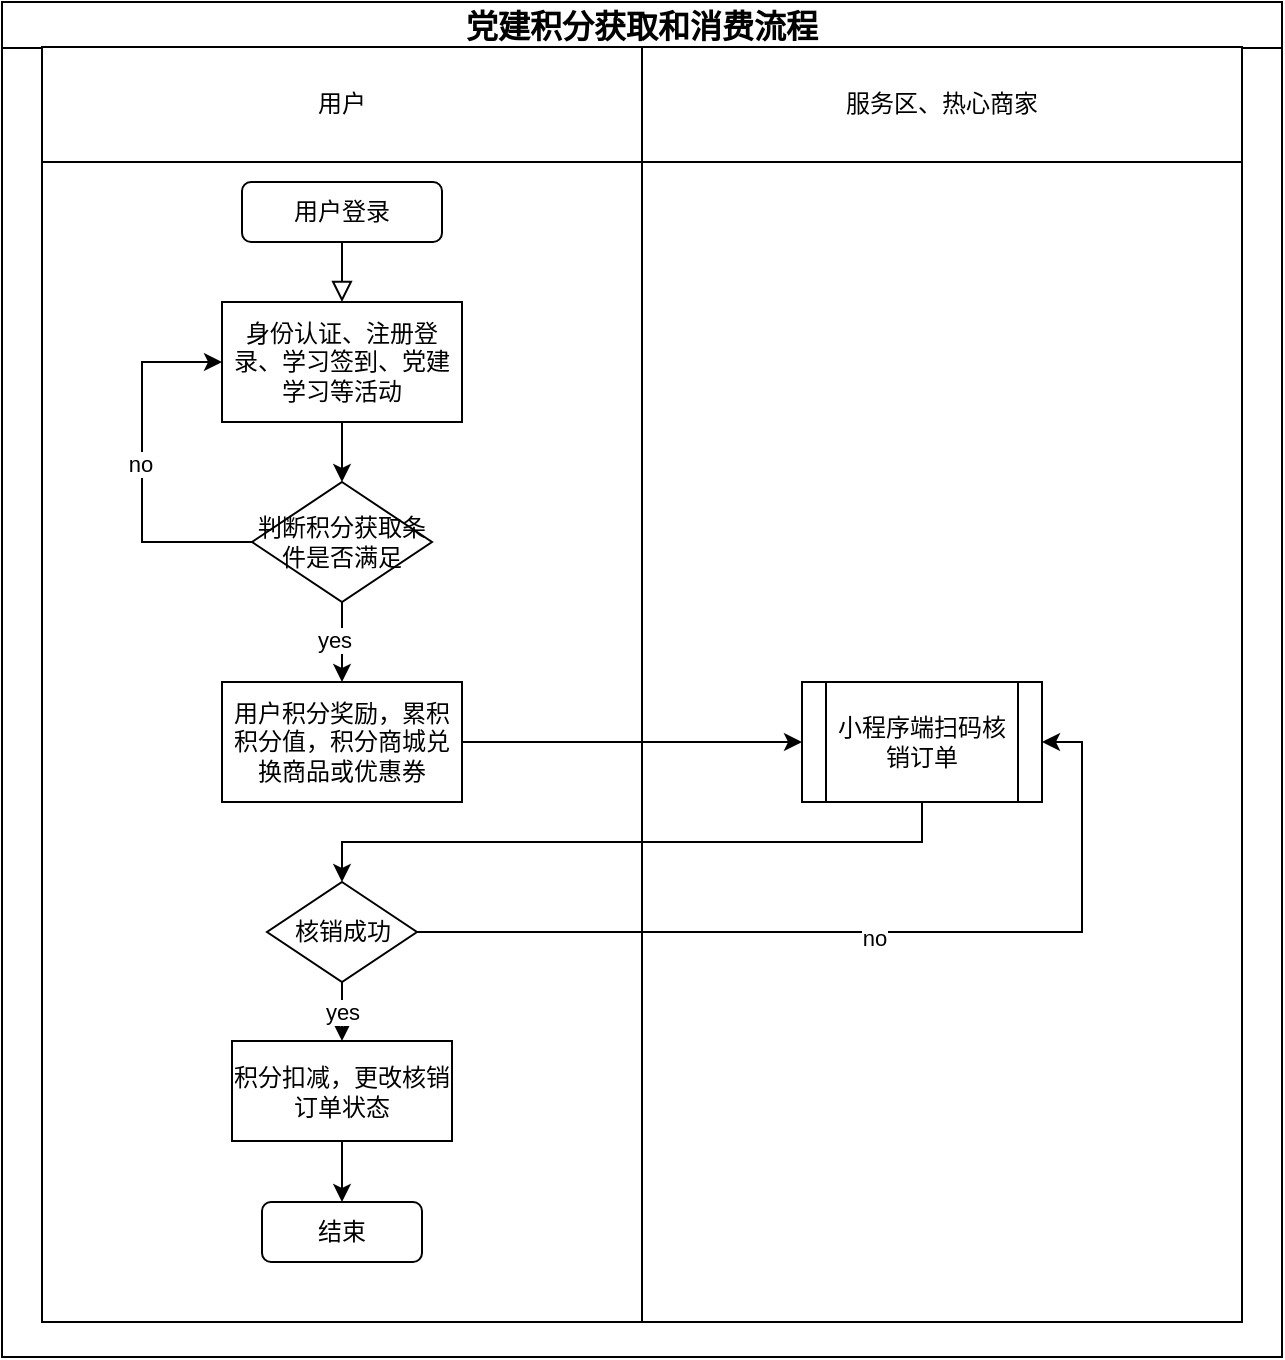 <mxfile version="28.0.1" pages="2">
  <diagram id="C5RBs43oDa-KdzZeNtuy" name="Page-1">
    <mxGraphModel dx="1240" dy="697" grid="1" gridSize="10" guides="1" tooltips="1" connect="1" arrows="1" fold="1" page="1" pageScale="1" pageWidth="827" pageHeight="1169" math="0" shadow="0">
      <root>
        <mxCell id="WIyWlLk6GJQsqaUBKTNV-0" />
        <mxCell id="WIyWlLk6GJQsqaUBKTNV-1" parent="WIyWlLk6GJQsqaUBKTNV-0" />
        <mxCell id="KCkPADtTCZ_rkdT2uJ9H-2" value="&lt;font style=&quot;font-size: 16px;&quot;&gt;党建积分获取和消费流程&lt;/font&gt;" style="swimlane;whiteSpace=wrap;html=1;" vertex="1" parent="WIyWlLk6GJQsqaUBKTNV-1">
          <mxGeometry x="320" y="40" width="640" height="677.5" as="geometry" />
        </mxCell>
        <mxCell id="KCkPADtTCZ_rkdT2uJ9H-3" value="用户" style="rounded=0;whiteSpace=wrap;html=1;" vertex="1" parent="KCkPADtTCZ_rkdT2uJ9H-2">
          <mxGeometry x="20" y="22.5" width="300" height="57.5" as="geometry" />
        </mxCell>
        <mxCell id="KCkPADtTCZ_rkdT2uJ9H-4" value="服务区、热心商家" style="rounded=0;whiteSpace=wrap;html=1;" vertex="1" parent="KCkPADtTCZ_rkdT2uJ9H-2">
          <mxGeometry x="320" y="22.5" width="300" height="57.5" as="geometry" />
        </mxCell>
        <mxCell id="KCkPADtTCZ_rkdT2uJ9H-5" value="" style="rounded=0;whiteSpace=wrap;html=1;" vertex="1" parent="KCkPADtTCZ_rkdT2uJ9H-2">
          <mxGeometry x="20" y="80" width="300" height="580" as="geometry" />
        </mxCell>
        <mxCell id="KCkPADtTCZ_rkdT2uJ9H-6" value="" style="rounded=0;whiteSpace=wrap;html=1;" vertex="1" parent="KCkPADtTCZ_rkdT2uJ9H-2">
          <mxGeometry x="320" y="80" width="300" height="580" as="geometry" />
        </mxCell>
        <mxCell id="WIyWlLk6GJQsqaUBKTNV-2" value="" style="rounded=0;html=1;jettySize=auto;orthogonalLoop=1;fontSize=11;endArrow=block;endFill=0;endSize=8;strokeWidth=1;shadow=0;labelBackgroundColor=none;edgeStyle=orthogonalEdgeStyle;entryX=0.5;entryY=0;entryDx=0;entryDy=0;" parent="KCkPADtTCZ_rkdT2uJ9H-2" source="WIyWlLk6GJQsqaUBKTNV-3" target="ZTDsinw6wsql2p8PFBgf-0" edge="1">
          <mxGeometry relative="1" as="geometry">
            <mxPoint x="170" y="180" as="targetPoint" />
          </mxGeometry>
        </mxCell>
        <mxCell id="WIyWlLk6GJQsqaUBKTNV-3" value="用户登录" style="rounded=1;whiteSpace=wrap;html=1;fontSize=12;glass=0;strokeWidth=1;shadow=0;" parent="KCkPADtTCZ_rkdT2uJ9H-2" vertex="1">
          <mxGeometry x="120" y="90" width="100" height="30" as="geometry" />
        </mxCell>
        <mxCell id="ZTDsinw6wsql2p8PFBgf-6" style="edgeStyle=orthogonalEdgeStyle;rounded=0;orthogonalLoop=1;jettySize=auto;html=1;exitX=0.5;exitY=1;exitDx=0;exitDy=0;entryX=0.5;entryY=0;entryDx=0;entryDy=0;" edge="1" parent="KCkPADtTCZ_rkdT2uJ9H-2" source="ZTDsinw6wsql2p8PFBgf-0" target="ZTDsinw6wsql2p8PFBgf-5">
          <mxGeometry relative="1" as="geometry" />
        </mxCell>
        <mxCell id="ZTDsinw6wsql2p8PFBgf-0" value="身份认证、注册登录、学习签到、党建学习等活动" style="rounded=0;whiteSpace=wrap;html=1;" vertex="1" parent="KCkPADtTCZ_rkdT2uJ9H-2">
          <mxGeometry x="110" y="150" width="120" height="60" as="geometry" />
        </mxCell>
        <mxCell id="ZTDsinw6wsql2p8PFBgf-7" style="edgeStyle=orthogonalEdgeStyle;rounded=0;orthogonalLoop=1;jettySize=auto;html=1;exitX=0.5;exitY=1;exitDx=0;exitDy=0;entryX=0.5;entryY=0;entryDx=0;entryDy=0;" edge="1" parent="KCkPADtTCZ_rkdT2uJ9H-2" source="ZTDsinw6wsql2p8PFBgf-5" target="ZTDsinw6wsql2p8PFBgf-9">
          <mxGeometry relative="1" as="geometry">
            <mxPoint x="170" y="370" as="targetPoint" />
          </mxGeometry>
        </mxCell>
        <mxCell id="ZTDsinw6wsql2p8PFBgf-8" value="yes" style="edgeLabel;html=1;align=center;verticalAlign=middle;resizable=0;points=[];" vertex="1" connectable="0" parent="ZTDsinw6wsql2p8PFBgf-7">
          <mxGeometry x="-0.05" y="-4" relative="1" as="geometry">
            <mxPoint as="offset" />
          </mxGeometry>
        </mxCell>
        <mxCell id="ZTDsinw6wsql2p8PFBgf-10" style="edgeStyle=orthogonalEdgeStyle;rounded=0;orthogonalLoop=1;jettySize=auto;html=1;exitX=0;exitY=0.5;exitDx=0;exitDy=0;entryX=0;entryY=0.5;entryDx=0;entryDy=0;" edge="1" parent="KCkPADtTCZ_rkdT2uJ9H-2" source="ZTDsinw6wsql2p8PFBgf-5" target="ZTDsinw6wsql2p8PFBgf-0">
          <mxGeometry relative="1" as="geometry">
            <Array as="points">
              <mxPoint x="70" y="270" />
              <mxPoint x="70" y="180" />
            </Array>
          </mxGeometry>
        </mxCell>
        <mxCell id="ZTDsinw6wsql2p8PFBgf-11" value="no" style="edgeLabel;html=1;align=center;verticalAlign=middle;resizable=0;points=[];" vertex="1" connectable="0" parent="ZTDsinw6wsql2p8PFBgf-10">
          <mxGeometry x="0.02" y="1" relative="1" as="geometry">
            <mxPoint as="offset" />
          </mxGeometry>
        </mxCell>
        <mxCell id="ZTDsinw6wsql2p8PFBgf-5" value="判断积分获取条件是否满足" style="rhombus;whiteSpace=wrap;html=1;" vertex="1" parent="KCkPADtTCZ_rkdT2uJ9H-2">
          <mxGeometry x="125" y="240" width="90" height="60" as="geometry" />
        </mxCell>
        <mxCell id="KCkPADtTCZ_rkdT2uJ9H-8" value="" style="edgeStyle=orthogonalEdgeStyle;rounded=0;orthogonalLoop=1;jettySize=auto;html=1;entryX=0;entryY=0.5;entryDx=0;entryDy=0;" edge="1" parent="KCkPADtTCZ_rkdT2uJ9H-2" source="ZTDsinw6wsql2p8PFBgf-9" target="KCkPADtTCZ_rkdT2uJ9H-7">
          <mxGeometry relative="1" as="geometry" />
        </mxCell>
        <mxCell id="ZTDsinw6wsql2p8PFBgf-9" value="用户积分奖励，累积积分值，积分商城兑换商品或优惠券" style="rounded=0;whiteSpace=wrap;html=1;" vertex="1" parent="KCkPADtTCZ_rkdT2uJ9H-2">
          <mxGeometry x="110" y="340" width="120" height="60" as="geometry" />
        </mxCell>
        <mxCell id="KCkPADtTCZ_rkdT2uJ9H-10" value="" style="edgeStyle=orthogonalEdgeStyle;rounded=0;orthogonalLoop=1;jettySize=auto;html=1;exitX=0.5;exitY=1;exitDx=0;exitDy=0;entryX=0.5;entryY=0;entryDx=0;entryDy=0;" edge="1" parent="KCkPADtTCZ_rkdT2uJ9H-2" source="KCkPADtTCZ_rkdT2uJ9H-7" target="KCkPADtTCZ_rkdT2uJ9H-12">
          <mxGeometry relative="1" as="geometry">
            <mxPoint x="170.0" y="485" as="targetPoint" />
          </mxGeometry>
        </mxCell>
        <mxCell id="KCkPADtTCZ_rkdT2uJ9H-7" value="小程序端扫码核销订单" style="shape=process;whiteSpace=wrap;html=1;backgroundOutline=1;" vertex="1" parent="KCkPADtTCZ_rkdT2uJ9H-2">
          <mxGeometry x="400" y="340" width="120" height="60" as="geometry" />
        </mxCell>
        <mxCell id="KCkPADtTCZ_rkdT2uJ9H-21" style="edgeStyle=orthogonalEdgeStyle;rounded=0;orthogonalLoop=1;jettySize=auto;html=1;exitX=1;exitY=0.5;exitDx=0;exitDy=0;entryX=1;entryY=0.5;entryDx=0;entryDy=0;" edge="1" parent="KCkPADtTCZ_rkdT2uJ9H-2" source="KCkPADtTCZ_rkdT2uJ9H-12" target="KCkPADtTCZ_rkdT2uJ9H-7">
          <mxGeometry relative="1" as="geometry" />
        </mxCell>
        <mxCell id="KCkPADtTCZ_rkdT2uJ9H-22" value="no" style="edgeLabel;html=1;align=center;verticalAlign=middle;resizable=0;points=[];" vertex="1" connectable="0" parent="KCkPADtTCZ_rkdT2uJ9H-21">
          <mxGeometry x="0.02" y="-3" relative="1" as="geometry">
            <mxPoint as="offset" />
          </mxGeometry>
        </mxCell>
        <mxCell id="KCkPADtTCZ_rkdT2uJ9H-12" value="核销成功" style="rhombus;whiteSpace=wrap;html=1;" vertex="1" parent="KCkPADtTCZ_rkdT2uJ9H-2">
          <mxGeometry x="132.5" y="440" width="75" height="50" as="geometry" />
        </mxCell>
        <mxCell id="KCkPADtTCZ_rkdT2uJ9H-13" value="结束" style="rounded=1;whiteSpace=wrap;html=1;" vertex="1" parent="KCkPADtTCZ_rkdT2uJ9H-2">
          <mxGeometry x="130" y="600" width="80" height="30" as="geometry" />
        </mxCell>
        <mxCell id="KCkPADtTCZ_rkdT2uJ9H-18" style="edgeStyle=orthogonalEdgeStyle;rounded=0;orthogonalLoop=1;jettySize=auto;html=1;exitX=0.5;exitY=1;exitDx=0;exitDy=0;entryX=0.5;entryY=0;entryDx=0;entryDy=0;" edge="1" parent="KCkPADtTCZ_rkdT2uJ9H-2" source="KCkPADtTCZ_rkdT2uJ9H-12" target="KCkPADtTCZ_rkdT2uJ9H-19">
          <mxGeometry relative="1" as="geometry" />
        </mxCell>
        <mxCell id="KCkPADtTCZ_rkdT2uJ9H-20" value="yes" style="edgeLabel;html=1;align=center;verticalAlign=middle;resizable=0;points=[];" vertex="1" connectable="0" parent="KCkPADtTCZ_rkdT2uJ9H-18">
          <mxGeometry x="-0.002" relative="1" as="geometry">
            <mxPoint as="offset" />
          </mxGeometry>
        </mxCell>
        <mxCell id="KCkPADtTCZ_rkdT2uJ9H-23" style="edgeStyle=orthogonalEdgeStyle;rounded=0;orthogonalLoop=1;jettySize=auto;html=1;exitX=0.5;exitY=1;exitDx=0;exitDy=0;entryX=0.5;entryY=0;entryDx=0;entryDy=0;" edge="1" parent="KCkPADtTCZ_rkdT2uJ9H-2" source="KCkPADtTCZ_rkdT2uJ9H-19" target="KCkPADtTCZ_rkdT2uJ9H-13">
          <mxGeometry relative="1" as="geometry" />
        </mxCell>
        <mxCell id="KCkPADtTCZ_rkdT2uJ9H-19" value="积分扣减，更改核销订单状态" style="rounded=0;whiteSpace=wrap;html=1;" vertex="1" parent="KCkPADtTCZ_rkdT2uJ9H-2">
          <mxGeometry x="115" y="519.5" width="110" height="50" as="geometry" />
        </mxCell>
      </root>
    </mxGraphModel>
  </diagram>
  <diagram id="2NNxlULtipxcMlKcX8eM" name="第 2 页">
    <mxGraphModel grid="1" page="1" gridSize="10" guides="1" tooltips="1" connect="1" arrows="1" fold="1" pageScale="1" pageWidth="827" pageHeight="1169" math="0" shadow="0">
      <root>
        <mxCell id="0" />
        <mxCell id="1" parent="0" />
      </root>
    </mxGraphModel>
  </diagram>
</mxfile>
